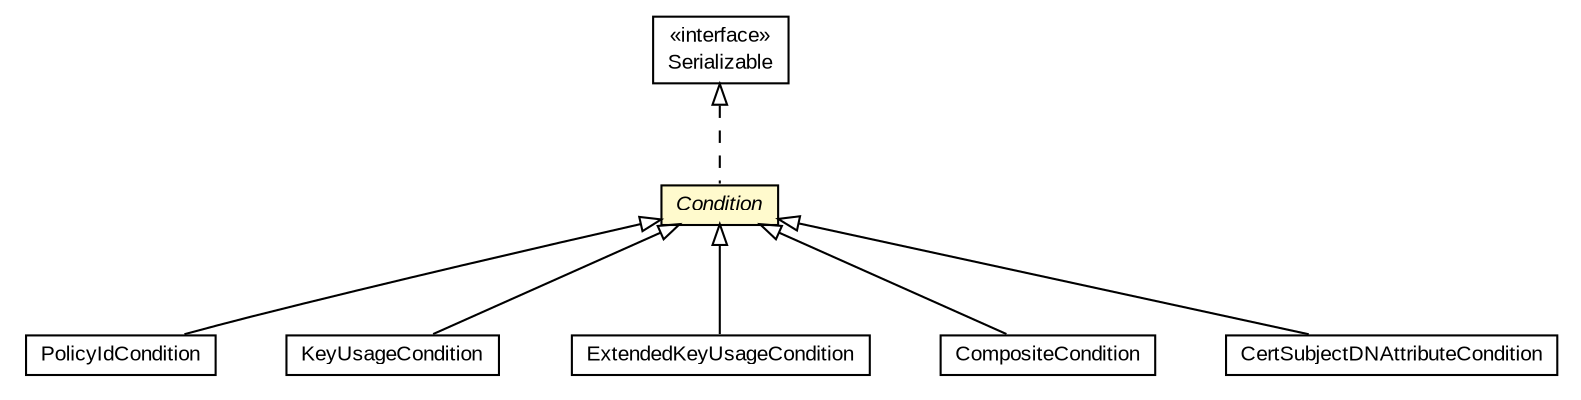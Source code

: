 #!/usr/local/bin/dot
#
# Class diagram 
# Generated by UMLGraph version R5_6-24-gf6e263 (http://www.umlgraph.org/)
#

digraph G {
	edge [fontname="arial",fontsize=10,labelfontname="arial",labelfontsize=10];
	node [fontname="arial",fontsize=10,shape=plaintext];
	nodesep=0.25;
	ranksep=0.5;
	// eu.europa.esig.dss.tsl.PolicyIdCondition
	c272719 [label=<<table title="eu.europa.esig.dss.tsl.PolicyIdCondition" border="0" cellborder="1" cellspacing="0" cellpadding="2" port="p" href="./PolicyIdCondition.html">
		<tr><td><table border="0" cellspacing="0" cellpadding="1">
<tr><td align="center" balign="center"> PolicyIdCondition </td></tr>
		</table></td></tr>
		</table>>, URL="./PolicyIdCondition.html", fontname="arial", fontcolor="black", fontsize=10.0];
	// eu.europa.esig.dss.tsl.KeyUsageCondition
	c272721 [label=<<table title="eu.europa.esig.dss.tsl.KeyUsageCondition" border="0" cellborder="1" cellspacing="0" cellpadding="2" port="p" href="./KeyUsageCondition.html">
		<tr><td><table border="0" cellspacing="0" cellpadding="1">
<tr><td align="center" balign="center"> KeyUsageCondition </td></tr>
		</table></td></tr>
		</table>>, URL="./KeyUsageCondition.html", fontname="arial", fontcolor="black", fontsize=10.0];
	// eu.europa.esig.dss.tsl.ExtendedKeyUsageCondition
	c272722 [label=<<table title="eu.europa.esig.dss.tsl.ExtendedKeyUsageCondition" border="0" cellborder="1" cellspacing="0" cellpadding="2" port="p" href="./ExtendedKeyUsageCondition.html">
		<tr><td><table border="0" cellspacing="0" cellpadding="1">
<tr><td align="center" balign="center"> ExtendedKeyUsageCondition </td></tr>
		</table></td></tr>
		</table>>, URL="./ExtendedKeyUsageCondition.html", fontname="arial", fontcolor="black", fontsize=10.0];
	// eu.europa.esig.dss.tsl.CompositeCondition
	c272723 [label=<<table title="eu.europa.esig.dss.tsl.CompositeCondition" border="0" cellborder="1" cellspacing="0" cellpadding="2" port="p" href="./CompositeCondition.html">
		<tr><td><table border="0" cellspacing="0" cellpadding="1">
<tr><td align="center" balign="center"> CompositeCondition </td></tr>
		</table></td></tr>
		</table>>, URL="./CompositeCondition.html", fontname="arial", fontcolor="black", fontsize=10.0];
	// eu.europa.esig.dss.tsl.CertSubjectDNAttributeCondition
	c272724 [label=<<table title="eu.europa.esig.dss.tsl.CertSubjectDNAttributeCondition" border="0" cellborder="1" cellspacing="0" cellpadding="2" port="p" href="./CertSubjectDNAttributeCondition.html">
		<tr><td><table border="0" cellspacing="0" cellpadding="1">
<tr><td align="center" balign="center"> CertSubjectDNAttributeCondition </td></tr>
		</table></td></tr>
		</table>>, URL="./CertSubjectDNAttributeCondition.html", fontname="arial", fontcolor="black", fontsize=10.0];
	// eu.europa.esig.dss.tsl.Condition
	c272728 [label=<<table title="eu.europa.esig.dss.tsl.Condition" border="0" cellborder="1" cellspacing="0" cellpadding="2" port="p" bgcolor="lemonChiffon" href="./Condition.html">
		<tr><td><table border="0" cellspacing="0" cellpadding="1">
<tr><td align="center" balign="center"><font face="arial italic"> Condition </font></td></tr>
		</table></td></tr>
		</table>>, URL="./Condition.html", fontname="arial", fontcolor="black", fontsize=10.0];
	//eu.europa.esig.dss.tsl.PolicyIdCondition extends eu.europa.esig.dss.tsl.Condition
	c272728:p -> c272719:p [dir=back,arrowtail=empty];
	//eu.europa.esig.dss.tsl.KeyUsageCondition extends eu.europa.esig.dss.tsl.Condition
	c272728:p -> c272721:p [dir=back,arrowtail=empty];
	//eu.europa.esig.dss.tsl.ExtendedKeyUsageCondition extends eu.europa.esig.dss.tsl.Condition
	c272728:p -> c272722:p [dir=back,arrowtail=empty];
	//eu.europa.esig.dss.tsl.CompositeCondition extends eu.europa.esig.dss.tsl.Condition
	c272728:p -> c272723:p [dir=back,arrowtail=empty];
	//eu.europa.esig.dss.tsl.CertSubjectDNAttributeCondition extends eu.europa.esig.dss.tsl.Condition
	c272728:p -> c272724:p [dir=back,arrowtail=empty];
	//eu.europa.esig.dss.tsl.Condition implements java.io.Serializable
	c273488:p -> c272728:p [dir=back,arrowtail=empty,style=dashed];
	// java.io.Serializable
	c273488 [label=<<table title="java.io.Serializable" border="0" cellborder="1" cellspacing="0" cellpadding="2" port="p" href="http://java.sun.com/j2se/1.4.2/docs/api/java/io/Serializable.html">
		<tr><td><table border="0" cellspacing="0" cellpadding="1">
<tr><td align="center" balign="center"> &#171;interface&#187; </td></tr>
<tr><td align="center" balign="center"> Serializable </td></tr>
		</table></td></tr>
		</table>>, URL="http://java.sun.com/j2se/1.4.2/docs/api/java/io/Serializable.html", fontname="arial", fontcolor="black", fontsize=10.0];
}

